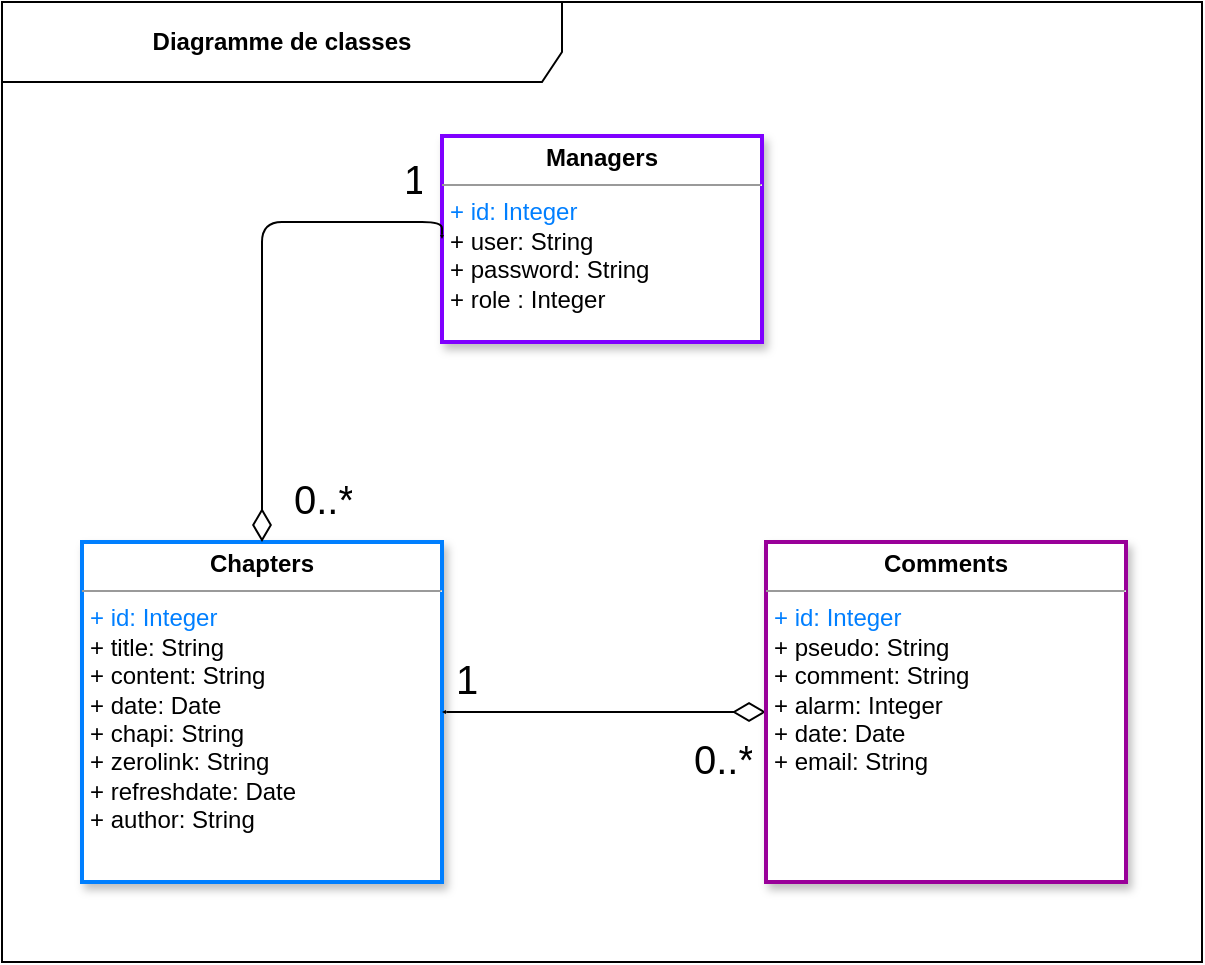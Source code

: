 <mxfile version="14.2.6" type="device"><diagram id="uvYD0PVYuzcP9lU31xgO" name="Page-1"><mxGraphModel dx="1087" dy="540" grid="1" gridSize="10" guides="1" tooltips="1" connect="1" arrows="1" fold="1" page="1" pageScale="1" pageWidth="827" pageHeight="1169" math="0" shadow="0"><root><mxCell id="0"/><mxCell id="1" parent="0"/><mxCell id="QqLndlA1T9S_mqQcoCSf-1" value="&lt;b&gt;Diagramme de classes&lt;/b&gt;" style="shape=umlFrame;whiteSpace=wrap;html=1;width=280;height=40;fillColor=#FFFFFF;swimlaneFillColor=#ffffff;" vertex="1" parent="1"><mxGeometry x="180" y="90" width="600" height="480" as="geometry"/></mxCell><mxCell id="QqLndlA1T9S_mqQcoCSf-2" value="&lt;p style=&quot;margin: 0px ; margin-top: 4px ; text-align: center&quot;&gt;&lt;b&gt;Chapters&lt;/b&gt;&lt;/p&gt;&lt;hr size=&quot;1&quot;&gt;&lt;p style=&quot;margin: 0px ; margin-left: 4px&quot;&gt;&lt;font color=&quot;#007fff&quot;&gt;+ id: Integer&lt;/font&gt;&lt;br&gt;&lt;/p&gt;&lt;p style=&quot;margin: 0px ; margin-left: 4px&quot;&gt;&lt;span&gt;+ title: String&lt;/span&gt;&lt;/p&gt;&lt;p style=&quot;margin: 0px ; margin-left: 4px&quot;&gt;&lt;span&gt;+ content: String&lt;/span&gt;&lt;/p&gt;&lt;p style=&quot;margin: 0px ; margin-left: 4px&quot;&gt;+ date: Date&lt;span&gt;&lt;br&gt;&lt;/span&gt;&lt;/p&gt;&lt;p style=&quot;margin: 0px ; margin-left: 4px&quot;&gt;+ chapi: String&lt;/p&gt;&lt;p style=&quot;margin: 0px ; margin-left: 4px&quot;&gt;+ zerolink: String&lt;/p&gt;&lt;p style=&quot;margin: 0px ; margin-left: 4px&quot;&gt;+ refreshdate: Date&lt;/p&gt;&lt;p style=&quot;margin: 0px ; margin-left: 4px&quot;&gt;+ author: String&amp;nbsp;&lt;/p&gt;&lt;p style=&quot;margin: 0px ; margin-left: 4px&quot;&gt;&lt;br&gt;&lt;/p&gt;&lt;p style=&quot;margin: 0px ; margin-left: 4px&quot;&gt;&lt;span&gt;&amp;nbsp;&lt;/span&gt;&lt;/p&gt;&lt;p style=&quot;margin: 0px ; margin-left: 4px&quot;&gt;&lt;font color=&quot;#007FFF&quot;&gt;&lt;br&gt;&lt;/font&gt;&lt;/p&gt;" style="verticalAlign=top;align=left;overflow=fill;fontSize=12;fontFamily=Helvetica;html=1;fillColor=#FFFFFF;strokeWidth=2;shadow=1;strokeColor=#007FFF;" vertex="1" parent="1"><mxGeometry x="220" y="360" width="180" height="170" as="geometry"/></mxCell><mxCell id="QqLndlA1T9S_mqQcoCSf-3" value="&lt;p style=&quot;margin: 0px ; margin-top: 4px ; text-align: center&quot;&gt;&lt;b&gt;Managers&lt;/b&gt;&lt;/p&gt;&lt;hr size=&quot;1&quot;&gt;&lt;p style=&quot;margin: 0px ; margin-left: 4px&quot;&gt;&lt;font color=&quot;#007fff&quot;&gt;+ id: Integer&lt;/font&gt;&lt;br&gt;&lt;/p&gt;&lt;p style=&quot;margin: 0px ; margin-left: 4px&quot;&gt;&lt;span&gt;+ user: String&lt;/span&gt;&lt;/p&gt;&lt;p style=&quot;margin: 0px 0px 0px 4px&quot;&gt;+ password: String&lt;br&gt;&lt;/p&gt;&lt;p style=&quot;margin: 0px 0px 0px 4px&quot;&gt;+ role : Integer&lt;/p&gt;&lt;p style=&quot;margin: 0px 0px 0px 4px&quot;&gt;&lt;br&gt;&lt;/p&gt;&amp;nbsp;" style="verticalAlign=top;align=left;overflow=fill;fontSize=12;fontFamily=Helvetica;html=1;gradientDirection=north;strokeWidth=2;rounded=0;strokeColor=#7F00FF;shadow=1;" vertex="1" parent="1"><mxGeometry x="400" y="157" width="160" height="103" as="geometry"/></mxCell><mxCell id="QqLndlA1T9S_mqQcoCSf-4" value="1" style="text;strokeColor=none;fillColor=none;align=left;verticalAlign=top;spacingLeft=4;spacingRight=4;overflow=hidden;rotatable=0;points=[[0,0.5],[1,0.5]];portConstraint=eastwest;fontSize=20;" vertex="1" parent="1"><mxGeometry x="401" y="410" width="40" height="30" as="geometry"/></mxCell><mxCell id="QqLndlA1T9S_mqQcoCSf-5" value="1" style="text;strokeColor=none;fillColor=none;align=left;verticalAlign=top;spacingLeft=4;spacingRight=4;overflow=hidden;rotatable=0;points=[[0,0.5],[1,0.5]];portConstraint=eastwest;fontSize=20;" vertex="1" parent="1"><mxGeometry x="375" y="160" width="20" height="30" as="geometry"/></mxCell><mxCell id="QqLndlA1T9S_mqQcoCSf-6" value="0..*" style="text;strokeColor=none;fillColor=none;align=left;verticalAlign=top;spacingLeft=4;spacingRight=4;overflow=hidden;rotatable=0;points=[[0,0.5],[1,0.5]];portConstraint=eastwest;fontSize=20;" vertex="1" parent="1"><mxGeometry x="320" y="320" width="40" height="30" as="geometry"/></mxCell><mxCell id="QqLndlA1T9S_mqQcoCSf-7" value="" style="endArrow=open;html=1;endSize=0;startArrow=diamondThin;startSize=14;startFill=0;edgeStyle=orthogonalEdgeStyle;align=left;verticalAlign=bottom;exitX=0;exitY=0.5;exitDx=0;exitDy=0;" edge="1" parent="1" source="QqLndlA1T9S_mqQcoCSf-9" target="QqLndlA1T9S_mqQcoCSf-2"><mxGeometry x="-1" y="3" relative="1" as="geometry"><mxPoint x="440" y="442" as="sourcePoint"/><mxPoint x="770" y="327.5" as="targetPoint"/><Array as="points"/></mxGeometry></mxCell><mxCell id="QqLndlA1T9S_mqQcoCSf-8" value="" style="endArrow=open;html=1;endSize=0;startArrow=diamondThin;startSize=14;startFill=0;edgeStyle=orthogonalEdgeStyle;align=left;verticalAlign=bottom;entryX=0;entryY=0.5;entryDx=0;entryDy=0;exitX=0.5;exitY=0;exitDx=0;exitDy=0;" edge="1" parent="1" source="QqLndlA1T9S_mqQcoCSf-2" target="QqLndlA1T9S_mqQcoCSf-3"><mxGeometry x="-1" y="3" relative="1" as="geometry"><mxPoint x="222" y="248" as="sourcePoint"/><mxPoint x="248.9" y="199" as="targetPoint"/><Array as="points"><mxPoint x="310" y="200"/></Array></mxGeometry></mxCell><mxCell id="QqLndlA1T9S_mqQcoCSf-9" value="&lt;p style=&quot;margin: 0px ; margin-top: 4px ; text-align: center&quot;&gt;&lt;b&gt;Comments&lt;/b&gt;&lt;/p&gt;&lt;hr size=&quot;1&quot;&gt;&lt;p style=&quot;margin: 0px ; margin-left: 4px&quot;&gt;&lt;font color=&quot;#007fff&quot;&gt;+ id: Integer&lt;/font&gt;&lt;br&gt;&lt;/p&gt;&lt;p style=&quot;margin: 0px ; margin-left: 4px&quot;&gt;&lt;span&gt;+ pseudo: String&lt;/span&gt;&lt;/p&gt;&lt;p style=&quot;margin: 0px ; margin-left: 4px&quot;&gt;&lt;span&gt;+ comment: String&lt;/span&gt;&lt;/p&gt;&lt;p style=&quot;margin: 0px ; margin-left: 4px&quot;&gt;+ alarm: Integer&lt;span&gt;&lt;br&gt;&lt;/span&gt;&lt;/p&gt;&lt;p style=&quot;margin: 0px ; margin-left: 4px&quot;&gt;+ date: Date&lt;/p&gt;&lt;p style=&quot;margin: 0px ; margin-left: 4px&quot;&gt;+ email: String&lt;/p&gt;&lt;p style=&quot;margin: 0px ; margin-left: 4px&quot;&gt;&lt;br&gt;&lt;/p&gt;&lt;p style=&quot;margin: 0px ; margin-left: 4px&quot;&gt;&lt;span&gt;&amp;nbsp;&lt;/span&gt;&lt;/p&gt;&lt;p style=&quot;margin: 0px ; margin-left: 4px&quot;&gt;&lt;font color=&quot;#007FFF&quot;&gt;&lt;br&gt;&lt;/font&gt;&lt;/p&gt;" style="verticalAlign=top;align=left;overflow=fill;fontSize=12;fontFamily=Helvetica;html=1;fillColor=#FFFFFF;strokeWidth=2;shadow=1;strokeColor=#990099;" vertex="1" parent="1"><mxGeometry x="562" y="360" width="180" height="170" as="geometry"/></mxCell><mxCell id="QqLndlA1T9S_mqQcoCSf-12" value="0..*" style="text;strokeColor=none;fillColor=none;align=left;verticalAlign=top;spacingLeft=4;spacingRight=4;overflow=hidden;rotatable=0;points=[[0,0.5],[1,0.5]];portConstraint=eastwest;fontSize=20;" vertex="1" parent="1"><mxGeometry x="520" y="450" width="40" height="30" as="geometry"/></mxCell></root></mxGraphModel></diagram></mxfile>